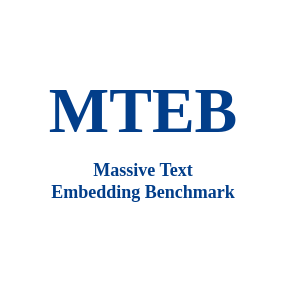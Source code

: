 <mxfile version="20.3.3" type="device"><diagram id="M9_hqlLd7GAlFhpb7sdw" name="Page-1"><mxGraphModel dx="485" dy="1471" grid="1" gridSize="10" guides="1" tooltips="1" connect="1" arrows="1" fold="1" page="1" pageScale="1" pageWidth="827" pageHeight="1169" math="0" shadow="0"><root><mxCell id="0"/><mxCell id="1" parent="0"/><mxCell id="h9dGd1c-5nnvISYE5am9-4" value="" style="whiteSpace=wrap;html=1;aspect=fixed;strokeColor=none;" parent="1" vertex="1"><mxGeometry x="353.75" y="-30" width="140" height="140" as="geometry"/></mxCell><mxCell id="h9dGd1c-5nnvISYE5am9-1" value="MTEB" style="text;align=center;verticalAlign=middle;resizable=0;points=[];autosize=1;fontSize=32;fontFamily=Verdana;fontStyle=1;html=1;labelBorderColor=none;fontColor=#023E8A;" parent="1" vertex="1"><mxGeometry x="363.75" width="120" height="50" as="geometry"/></mxCell><mxCell id="h9dGd1c-5nnvISYE5am9-2" value="Massive Text &lt;br style=&quot;font-size: 9px;&quot;&gt;Embedding Benchmark" style="text;align=center;verticalAlign=middle;resizable=0;points=[];autosize=1;strokeColor=none;fillColor=none;fontSize=9;fontFamily=Verdana;fontStyle=1;fontColor=#023E8A;html=1;labelBorderColor=none;" parent="1" vertex="1"><mxGeometry x="353.75" y="40" width="140" height="40" as="geometry"/></mxCell></root></mxGraphModel></diagram></mxfile>